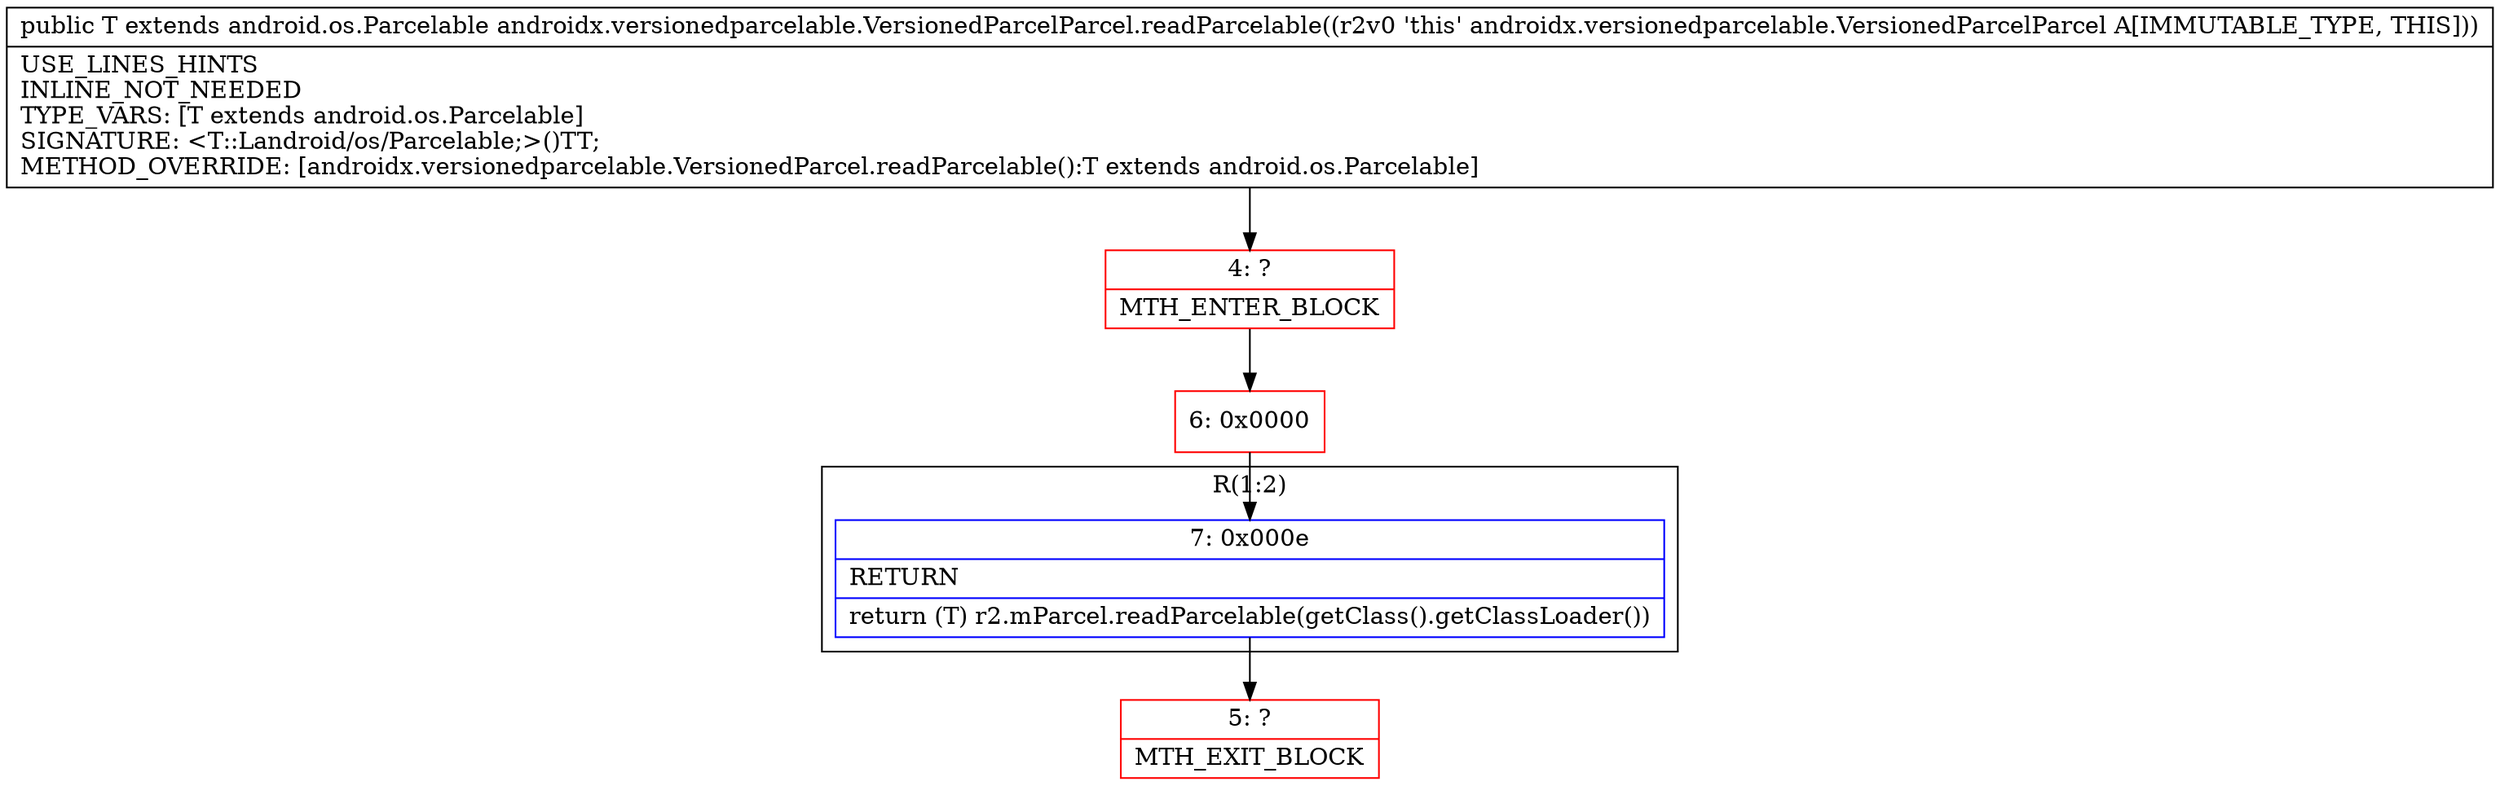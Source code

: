 digraph "CFG forandroidx.versionedparcelable.VersionedParcelParcel.readParcelable()Landroid\/os\/Parcelable;" {
subgraph cluster_Region_1760874152 {
label = "R(1:2)";
node [shape=record,color=blue];
Node_7 [shape=record,label="{7\:\ 0x000e|RETURN\l|return (T) r2.mParcel.readParcelable(getClass().getClassLoader())\l}"];
}
Node_4 [shape=record,color=red,label="{4\:\ ?|MTH_ENTER_BLOCK\l}"];
Node_6 [shape=record,color=red,label="{6\:\ 0x0000}"];
Node_5 [shape=record,color=red,label="{5\:\ ?|MTH_EXIT_BLOCK\l}"];
MethodNode[shape=record,label="{public T extends android.os.Parcelable androidx.versionedparcelable.VersionedParcelParcel.readParcelable((r2v0 'this' androidx.versionedparcelable.VersionedParcelParcel A[IMMUTABLE_TYPE, THIS]))  | USE_LINES_HINTS\lINLINE_NOT_NEEDED\lTYPE_VARS: [T extends android.os.Parcelable]\lSIGNATURE: \<T::Landroid\/os\/Parcelable;\>()TT;\lMETHOD_OVERRIDE: [androidx.versionedparcelable.VersionedParcel.readParcelable():T extends android.os.Parcelable]\l}"];
MethodNode -> Node_4;Node_7 -> Node_5;
Node_4 -> Node_6;
Node_6 -> Node_7;
}

